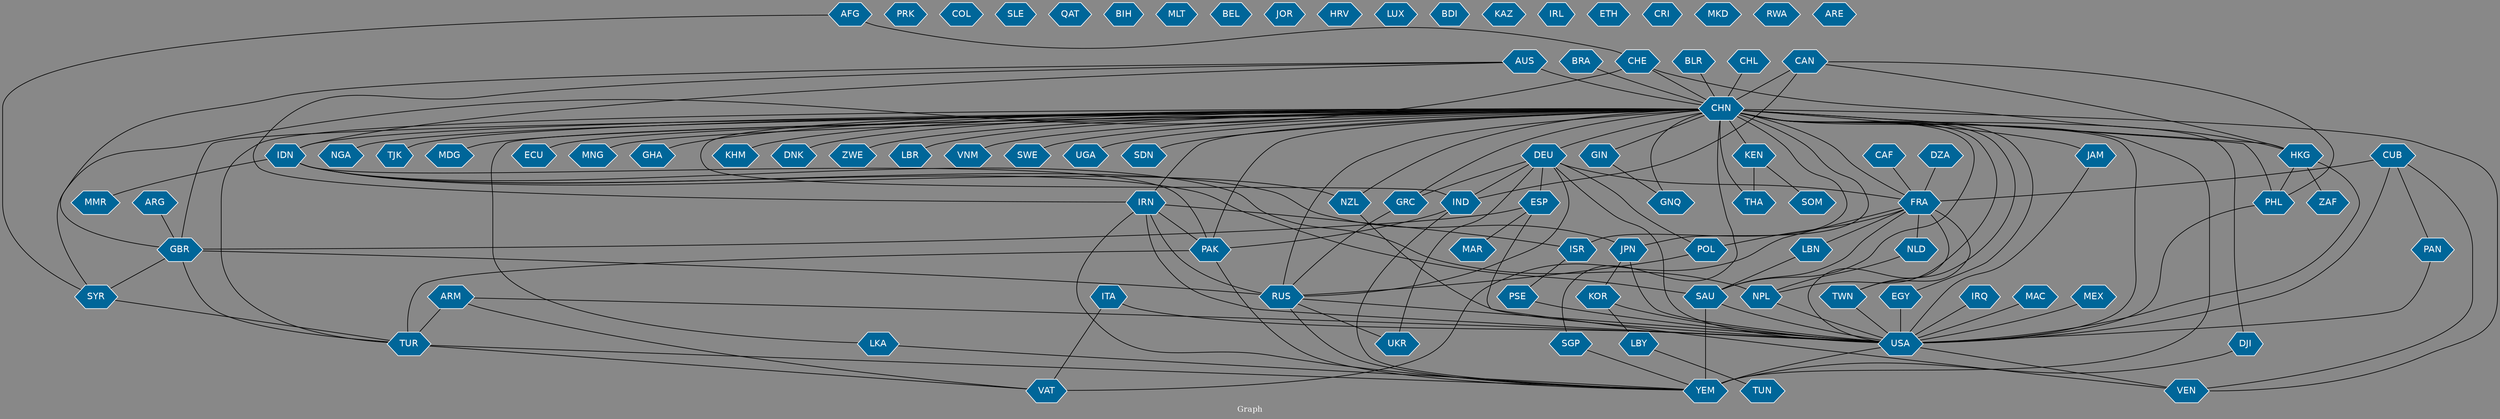 // Countries together in item graph
graph {
	graph [bgcolor="#888888" fontcolor=white fontsize=12 label="Graph" outputorder=edgesfirst overlap=prism]
	node [color=white fillcolor="#006699" fontcolor=white fontname=Helvetica shape=hexagon style=filled]
	edge [arrowhead=open color=black fontcolor=white fontname=Courier fontsize=12]
		PAK [label=PAK]
		RUS [label=RUS]
		YEM [label=YEM]
		SAU [label=SAU]
		IDN [label=IDN]
		CHN [label=CHN]
		GIN [label=GIN]
		GNQ [label=GNQ]
		MMR [label=MMR]
		USA [label=USA]
		FRA [label=FRA]
		VAT [label=VAT]
		ITA [label=ITA]
		AUS [label=AUS]
		JPN [label=JPN]
		IRQ [label=IRQ]
		NPL [label=NPL]
		MAC [label=MAC]
		GBR [label=GBR]
		IND [label=IND]
		GRC [label=GRC]
		DEU [label=DEU]
		PSE [label=PSE]
		CAN [label=CAN]
		TUR [label=TUR]
		CHL [label=CHL]
		ARM [label=ARM]
		NGA [label=NGA]
		TJK [label=TJK]
		IRN [label=IRN]
		MDG [label=MDG]
		LBY [label=LBY]
		NZL [label=NZL]
		ZAF [label=ZAF]
		KOR [label=KOR]
		PRK [label=PRK]
		SYR [label=SYR]
		COL [label=COL]
		CUB [label=CUB]
		CHE [label=CHE]
		UKR [label=UKR]
		EGY [label=EGY]
		THA [label=THA]
		VEN [label=VEN]
		KEN [label=KEN]
		SLE [label=SLE]
		ISR [label=ISR]
		HKG [label=HKG]
		ECU [label=ECU]
		MEX [label=MEX]
		SGP [label=SGP]
		QAT [label=QAT]
		AFG [label=AFG]
		ESP [label=ESP]
		BIH [label=BIH]
		BRA [label=BRA]
		DJI [label=DJI]
		PHL [label=PHL]
		MLT [label=MLT]
		MNG [label=MNG]
		NLD [label=NLD]
		ARG [label=ARG]
		TUN [label=TUN]
		TWN [label=TWN]
		GHA [label=GHA]
		KHM [label=KHM]
		BEL [label=BEL]
		CAF [label=CAF]
		PAN [label=PAN]
		DNK [label=DNK]
		MAR [label=MAR]
		JOR [label=JOR]
		HRV [label=HRV]
		BLR [label=BLR]
		ZWE [label=ZWE]
		JAM [label=JAM]
		LUX [label=LUX]
		LBR [label=LBR]
		POL [label=POL]
		VNM [label=VNM]
		BDI [label=BDI]
		SOM [label=SOM]
		LKA [label=LKA]
		DZA [label=DZA]
		SWE [label=SWE]
		KAZ [label=KAZ]
		IRL [label=IRL]
		UGA [label=UGA]
		ETH [label=ETH]
		CRI [label=CRI]
		SDN [label=SDN]
		LBN [label=LBN]
		MKD [label=MKD]
		RWA [label=RWA]
		ARE [label=ARE]
			HKG -- USA [weight=1]
			AFG -- SYR [weight=1]
			SYR -- TUR [weight=1]
			FRA -- NLD [weight=3]
			CUB -- PAN [weight=1]
			CHN -- NPL [weight=25]
			CAF -- FRA [weight=1]
			SAU -- YEM [weight=13]
			CHN -- TUR [weight=2]
			HKG -- ZAF [weight=1]
			CHN -- SAU [weight=1]
			LBY -- TUN [weight=1]
			ISR -- PSE [weight=1]
			ARM -- TUR [weight=2]
			CHN -- DNK [weight=1]
			CHN -- TWN [weight=1]
			PHL -- USA [weight=1]
			TUR -- VAT [weight=1]
			CHN -- JAM [weight=2]
			CHN -- DEU [weight=1]
			CHN -- ZWE [weight=1]
			IRN -- ISR [weight=2]
			CHN -- SDN [weight=1]
			CHN -- ISR [weight=1]
			CAN -- IND [weight=3]
			USA -- YEM [weight=3]
			CHN -- UGA [weight=1]
			POL -- RUS [weight=1]
			CHN -- GIN [weight=1]
			DZA -- FRA [weight=1]
			IDN -- PAK [weight=7]
			DEU -- ESP [weight=1]
			PAK -- YEM [weight=2]
			CHN -- GRC [weight=1]
			DEU -- POL [weight=1]
			DEU -- RUS [weight=1]
			JPN -- USA [weight=24]
			KOR -- USA [weight=2]
			CHN -- USA [weight=39]
			HKG -- PHL [weight=1]
			CHN -- GBR [weight=4]
			CHN -- EGY [weight=2]
			KEN -- THA [weight=1]
			CHL -- CHN [weight=1]
			FRA -- POL [weight=1]
			CHN -- IDN [weight=21]
			DEU -- IND [weight=1]
			AFG -- CHE [weight=1]
			IDN -- SAU [weight=2]
			CHN -- IND [weight=1]
			CHN -- SWE [weight=1]
			MAC -- USA [weight=2]
			CHN -- GHA [weight=2]
			CHN -- GNQ [weight=1]
			CHN -- RUS [weight=9]
			IDN -- JPN [weight=2]
			CAN -- CHN [weight=7]
			EGY -- USA [weight=3]
			TUR -- YEM [weight=1]
			FRA -- SAU [weight=1]
			CHN -- JPN [weight=17]
			CHN -- VEN [weight=1]
			PSE -- USA [weight=1]
			KOR -- LBY [weight=1]
			BLR -- CHN [weight=2]
			CHN -- FRA [weight=5]
			DEU -- GRC [weight=1]
			GBR -- RUS [weight=1]
			KEN -- SOM [weight=3]
			ARM -- VAT [weight=1]
			AUS -- IDN [weight=1]
			CHE -- SYR [weight=1]
			GBR -- SYR [weight=1]
			AUS -- GBR [weight=1]
			GRC -- RUS [weight=1]
			IRN -- RUS [weight=5]
			FRA -- USA [weight=1]
			DEU -- FRA [weight=1]
			JAM -- USA [weight=1]
			CHN -- THA [weight=4]
			IND -- PAK [weight=2]
			CHN -- KEN [weight=3]
			CHN -- LKA [weight=2]
			CHN -- KHM [weight=1]
			CAN -- PHL [weight=1]
			CHN -- NZL [weight=2]
			ESP -- VEN [weight=1]
			TWN -- USA [weight=3]
			CHN -- MDG [weight=1]
			CHN -- SGP [weight=1]
			MEX -- USA [weight=1]
			NZL -- USA [weight=2]
			CHN -- MNG [weight=2]
			CHN -- PHL [weight=3]
			RUS -- UKR [weight=4]
			PAK -- TUR [weight=2]
			FRA -- TWN [weight=1]
			IDN -- MMR [weight=1]
			IRN -- USA [weight=13]
			LKA -- YEM [weight=2]
			ESP -- GBR [weight=1]
			CHN -- NGA [weight=1]
			FRA -- LBN [weight=1]
			NLD -- NPL [weight=1]
			DJI -- YEM [weight=3]
			CHE -- CHN [weight=3]
			CUB -- VEN [weight=1]
			AUS -- IRN [weight=1]
			DEU -- UKR [weight=1]
			CUB -- FRA [weight=1]
			CAN -- HKG [weight=1]
			IDN -- NPL [weight=2]
			CHN -- LBR [weight=1]
			GIN -- GNQ [weight=1]
			IRQ -- USA [weight=3]
			CHN -- IRN [weight=3]
			CHN -- TJK [weight=1]
			IDN -- NZL [weight=1]
			IRN -- YEM [weight=3]
			JPN -- KOR [weight=1]
			FRA -- VAT [weight=1]
			ARG -- GBR [weight=1]
			GBR -- TUR [weight=2]
			ARM -- USA [weight=1]
			ITA -- VAT [weight=3]
			CHN -- ECU [weight=1]
			RUS -- USA [weight=6]
			CHN -- DJI [weight=2]
			IND -- YEM [weight=2]
			DEU -- USA [weight=1]
			USA -- VEN [weight=1]
			SGP -- YEM [weight=1]
			CUB -- USA [weight=12]
			LBN -- SAU [weight=1]
			CHE -- HKG [weight=2]
			PAN -- USA [weight=1]
			ESP -- MAR [weight=1]
			CHN -- VNM [weight=2]
			RUS -- YEM [weight=1]
			BRA -- CHN [weight=3]
			IRN -- PAK [weight=1]
			CHN -- YEM [weight=11]
			AUS -- CHN [weight=4]
			ITA -- USA [weight=1]
			CHN -- PAK [weight=32]
			NPL -- USA [weight=2]
			CHN -- HKG [weight=2]
			SAU -- USA [weight=1]
}